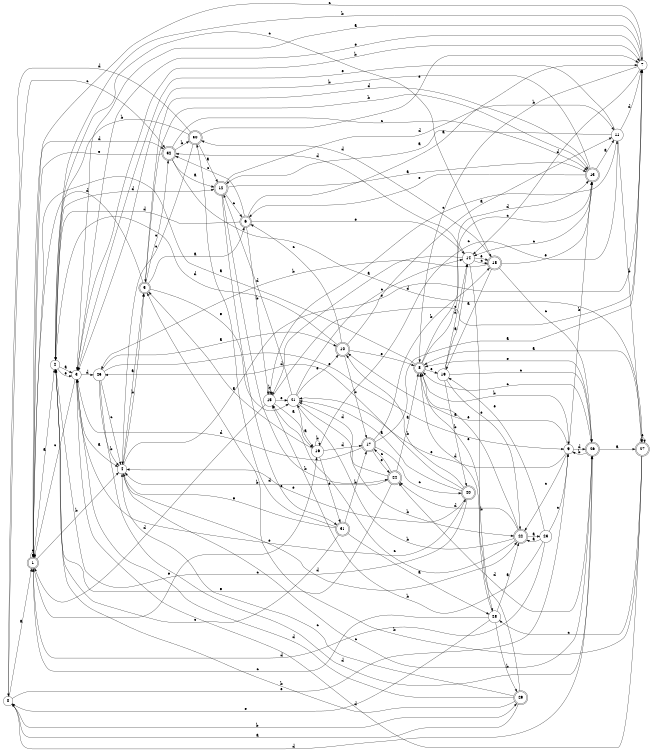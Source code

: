 digraph n27_10 {
__start0 [label="" shape="none"];

rankdir=LR;
size="8,5";

s0 [style="filled", color="black", fillcolor="white" shape="circle", label="0"];
s1 [style="rounded,filled", color="black", fillcolor="white" shape="doublecircle", label="1"];
s2 [style="filled", color="black", fillcolor="white" shape="circle", label="2"];
s3 [style="filled", color="black", fillcolor="white" shape="circle", label="3"];
s4 [style="filled", color="black", fillcolor="white" shape="circle", label="4"];
s5 [style="rounded,filled", color="black", fillcolor="white" shape="doublecircle", label="5"];
s6 [style="rounded,filled", color="black", fillcolor="white" shape="doublecircle", label="6"];
s7 [style="filled", color="black", fillcolor="white" shape="circle", label="7"];
s8 [style="rounded,filled", color="black", fillcolor="white" shape="doublecircle", label="8"];
s9 [style="filled", color="black", fillcolor="white" shape="circle", label="9"];
s10 [style="rounded,filled", color="black", fillcolor="white" shape="doublecircle", label="10"];
s11 [style="filled", color="black", fillcolor="white" shape="circle", label="11"];
s12 [style="rounded,filled", color="black", fillcolor="white" shape="doublecircle", label="12"];
s13 [style="rounded,filled", color="black", fillcolor="white" shape="doublecircle", label="13"];
s14 [style="filled", color="black", fillcolor="white" shape="circle", label="14"];
s15 [style="filled", color="black", fillcolor="white" shape="circle", label="15"];
s16 [style="filled", color="black", fillcolor="white" shape="circle", label="16"];
s17 [style="rounded,filled", color="black", fillcolor="white" shape="doublecircle", label="17"];
s18 [style="rounded,filled", color="black", fillcolor="white" shape="doublecircle", label="18"];
s19 [style="filled", color="black", fillcolor="white" shape="circle", label="19"];
s20 [style="rounded,filled", color="black", fillcolor="white" shape="doublecircle", label="20"];
s21 [style="filled", color="black", fillcolor="white" shape="circle", label="21"];
s22 [style="rounded,filled", color="black", fillcolor="white" shape="doublecircle", label="22"];
s23 [style="filled", color="black", fillcolor="white" shape="circle", label="23"];
s24 [style="rounded,filled", color="black", fillcolor="white" shape="doublecircle", label="24"];
s25 [style="filled", color="black", fillcolor="white" shape="circle", label="25"];
s26 [style="rounded,filled", color="black", fillcolor="white" shape="doublecircle", label="26"];
s27 [style="rounded,filled", color="black", fillcolor="white" shape="doublecircle", label="27"];
s28 [style="filled", color="black", fillcolor="white" shape="circle", label="28"];
s29 [style="rounded,filled", color="black", fillcolor="white" shape="doublecircle", label="29"];
s30 [style="rounded,filled", color="black", fillcolor="white" shape="doublecircle", label="30"];
s31 [style="rounded,filled", color="black", fillcolor="white" shape="doublecircle", label="31"];
s32 [style="rounded,filled", color="black", fillcolor="white" shape="doublecircle", label="32"];
s0 -> s1 [label="a"];
s0 -> s29 [label="b"];
s0 -> s32 [label="c"];
s0 -> s26 [label="d"];
s0 -> s9 [label="e"];
s1 -> s2 [label="a"];
s1 -> s4 [label="b"];
s1 -> s1 [label="c"];
s1 -> s32 [label="d"];
s1 -> s16 [label="e"];
s2 -> s3 [label="a"];
s2 -> s7 [label="b"];
s2 -> s18 [label="c"];
s2 -> s12 [label="d"];
s2 -> s3 [label="e"];
s3 -> s4 [label="a"];
s3 -> s7 [label="b"];
s3 -> s1 [label="c"];
s3 -> s25 [label="d"];
s3 -> s20 [label="e"];
s4 -> s5 [label="a"];
s4 -> s5 [label="b"];
s4 -> s26 [label="c"];
s4 -> s22 [label="d"];
s4 -> s7 [label="e"];
s5 -> s6 [label="a"];
s5 -> s13 [label="b"];
s5 -> s32 [label="c"];
s5 -> s1 [label="d"];
s5 -> s21 [label="e"];
s6 -> s7 [label="a"];
s6 -> s15 [label="b"];
s6 -> s32 [label="c"];
s6 -> s2 [label="d"];
s6 -> s14 [label="e"];
s7 -> s3 [label="a"];
s7 -> s8 [label="b"];
s7 -> s1 [label="c"];
s7 -> s14 [label="d"];
s7 -> s3 [label="e"];
s8 -> s1 [label="a"];
s8 -> s9 [label="b"];
s8 -> s13 [label="c"];
s8 -> s13 [label="d"];
s8 -> s19 [label="e"];
s9 -> s10 [label="a"];
s9 -> s13 [label="b"];
s9 -> s22 [label="c"];
s9 -> s26 [label="d"];
s9 -> s21 [label="e"];
s10 -> s11 [label="a"];
s10 -> s17 [label="b"];
s10 -> s6 [label="c"];
s10 -> s2 [label="d"];
s10 -> s8 [label="e"];
s11 -> s12 [label="a"];
s11 -> s27 [label="b"];
s11 -> s15 [label="c"];
s11 -> s7 [label="d"];
s11 -> s3 [label="e"];
s12 -> s13 [label="a"];
s12 -> s24 [label="b"];
s12 -> s6 [label="c"];
s12 -> s11 [label="d"];
s12 -> s31 [label="e"];
s13 -> s11 [label="a"];
s13 -> s3 [label="b"];
s13 -> s14 [label="c"];
s13 -> s5 [label="d"];
s13 -> s6 [label="e"];
s14 -> s15 [label="a"];
s14 -> s28 [label="b"];
s14 -> s18 [label="c"];
s14 -> s32 [label="d"];
s14 -> s18 [label="e"];
s15 -> s16 [label="a"];
s15 -> s15 [label="b"];
s15 -> s7 [label="c"];
s15 -> s1 [label="d"];
s15 -> s21 [label="e"];
s16 -> s5 [label="a"];
s16 -> s16 [label="b"];
s16 -> s11 [label="c"];
s16 -> s17 [label="d"];
s16 -> s31 [label="e"];
s17 -> s7 [label="a"];
s17 -> s18 [label="b"];
s17 -> s20 [label="c"];
s17 -> s3 [label="d"];
s17 -> s24 [label="e"];
s18 -> s19 [label="a"];
s18 -> s25 [label="b"];
s18 -> s26 [label="c"];
s18 -> s30 [label="d"];
s18 -> s13 [label="e"];
s19 -> s14 [label="a"];
s19 -> s20 [label="b"];
s19 -> s26 [label="c"];
s19 -> s14 [label="d"];
s19 -> s22 [label="e"];
s20 -> s21 [label="a"];
s20 -> s10 [label="b"];
s20 -> s2 [label="c"];
s20 -> s25 [label="d"];
s20 -> s4 [label="e"];
s21 -> s16 [label="a"];
s21 -> s22 [label="b"];
s21 -> s14 [label="c"];
s21 -> s12 [label="d"];
s21 -> s10 [label="e"];
s22 -> s23 [label="a"];
s22 -> s21 [label="b"];
s22 -> s15 [label="c"];
s22 -> s24 [label="d"];
s22 -> s8 [label="e"];
s23 -> s22 [label="a"];
s23 -> s15 [label="b"];
s23 -> s9 [label="c"];
s23 -> s1 [label="d"];
s23 -> s19 [label="e"];
s24 -> s8 [label="a"];
s24 -> s4 [label="b"];
s24 -> s17 [label="c"];
s24 -> s21 [label="d"];
s24 -> s2 [label="e"];
s25 -> s10 [label="a"];
s25 -> s4 [label="b"];
s25 -> s4 [label="c"];
s25 -> s26 [label="d"];
s25 -> s9 [label="e"];
s26 -> s27 [label="a"];
s26 -> s9 [label="b"];
s26 -> s8 [label="c"];
s26 -> s24 [label="d"];
s26 -> s8 [label="e"];
s27 -> s8 [label="a"];
s27 -> s5 [label="b"];
s27 -> s28 [label="c"];
s27 -> s3 [label="d"];
s27 -> s27 [label="e"];
s28 -> s22 [label="a"];
s28 -> s29 [label="b"];
s28 -> s1 [label="c"];
s28 -> s8 [label="d"];
s28 -> s0 [label="e"];
s29 -> s0 [label="a"];
s29 -> s2 [label="b"];
s29 -> s4 [label="c"];
s29 -> s3 [label="d"];
s29 -> s8 [label="e"];
s30 -> s12 [label="a"];
s30 -> s2 [label="b"];
s30 -> s4 [label="c"];
s30 -> s0 [label="d"];
s30 -> s7 [label="e"];
s31 -> s28 [label="a"];
s31 -> s17 [label="b"];
s31 -> s2 [label="c"];
s31 -> s30 [label="d"];
s31 -> s4 [label="e"];
s32 -> s12 [label="a"];
s32 -> s30 [label="b"];
s32 -> s13 [label="c"];
s32 -> s27 [label="d"];
s32 -> s1 [label="e"];

}